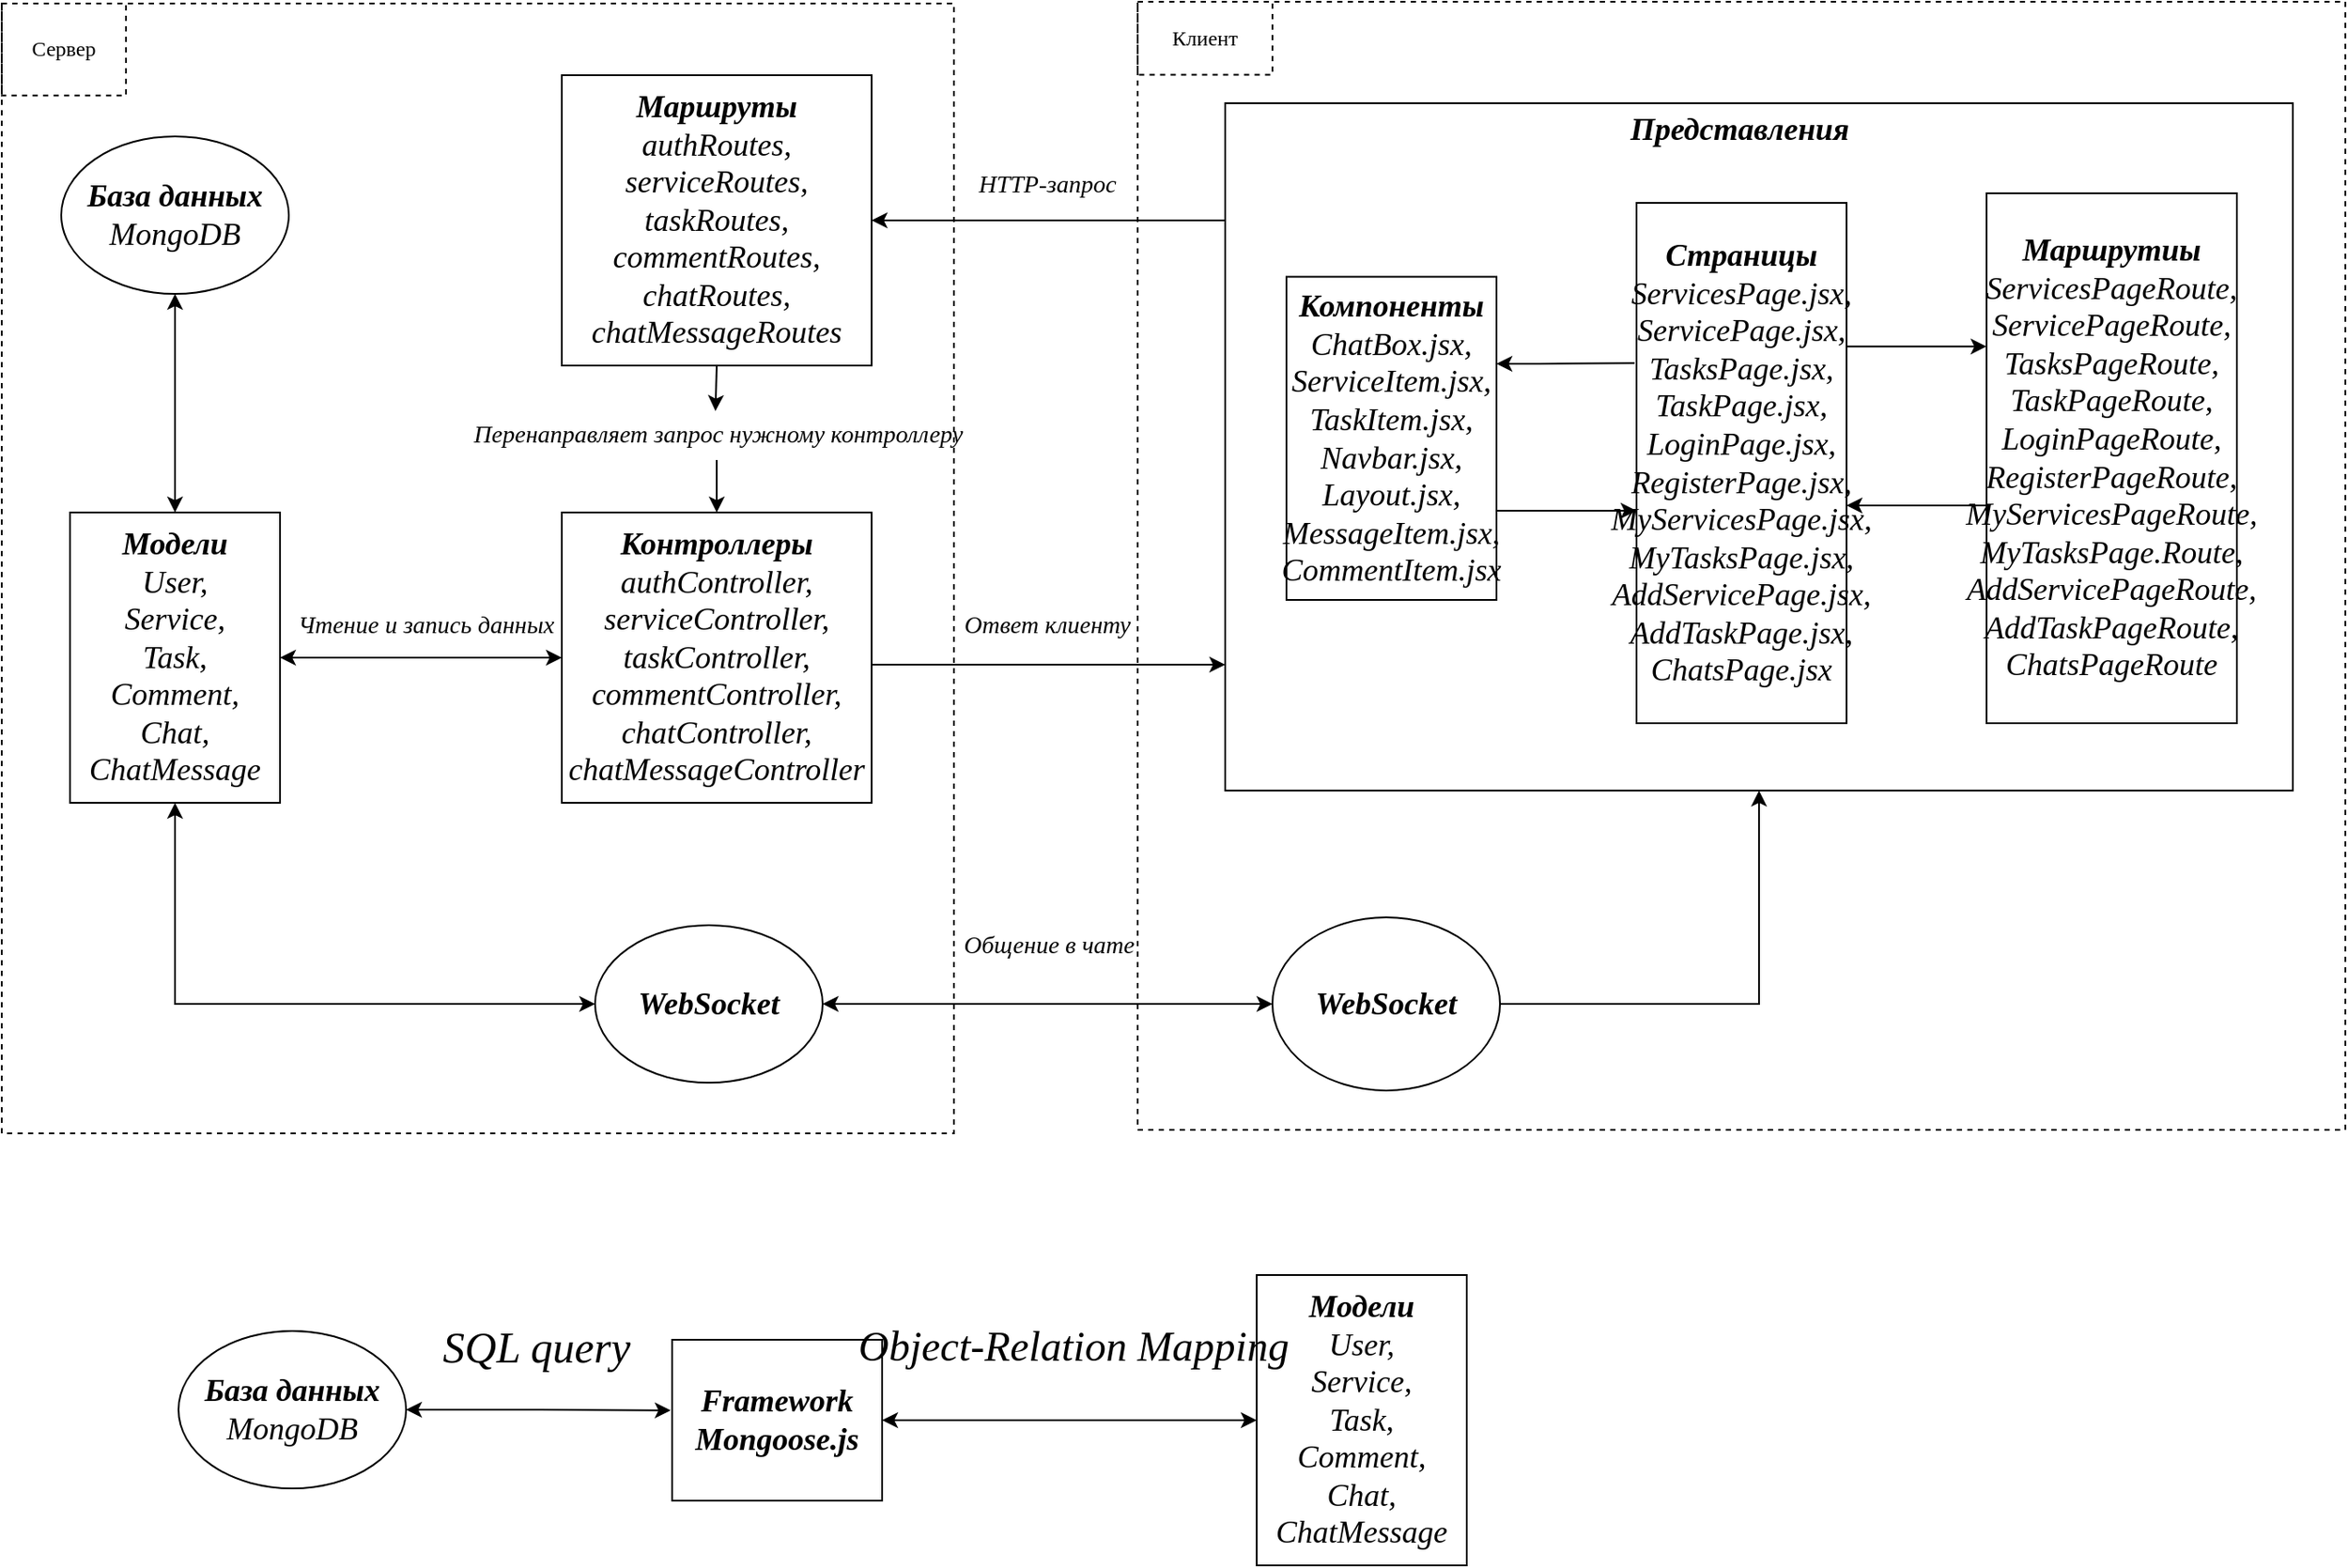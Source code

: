 <mxfile version="20.6.2" type="github">
  <diagram id="gd0Vs7x8epCB3-VAoTR1" name="Page-1">
    <mxGraphModel dx="1497" dy="802" grid="0" gridSize="10" guides="1" tooltips="1" connect="1" arrows="1" fold="1" page="1" pageScale="1" pageWidth="1600" pageHeight="1200" math="0" shadow="0">
      <root>
        <mxCell id="0" />
        <mxCell id="1" parent="0" />
        <mxCell id="AHjrq2r-RXmyC5x76Tg_-32" value="" style="group" vertex="1" connectable="0" parent="1">
          <mxGeometry x="904" y="220" width="690" height="645" as="geometry" />
        </mxCell>
        <mxCell id="AHjrq2r-RXmyC5x76Tg_-8" value="" style="rounded=0;whiteSpace=wrap;html=1;dashed=1;strokeWidth=1;fontFamily=GOST type A Regular;fontSource=https%3A%2F%2Fwebfonts.pro%2Flight-fonts%2F123-gost_type_a.html;movable=1;resizable=1;rotatable=1;deletable=1;editable=1;connectable=1;" vertex="1" parent="AHjrq2r-RXmyC5x76Tg_-32">
          <mxGeometry width="690" height="645" as="geometry" />
        </mxCell>
        <mxCell id="AHjrq2r-RXmyC5x76Tg_-9" value="Клиент" style="text;html=1;strokeColor=default;fillColor=none;align=center;verticalAlign=middle;whiteSpace=wrap;rounded=0;strokeWidth=1;fontFamily=GOST type A Regular;fontSource=https%3A%2F%2Fwebfonts.pro%2Flight-fonts%2F123-gost_type_a.html;dashed=1;movable=1;resizable=1;rotatable=1;deletable=1;editable=1;connectable=1;" vertex="1" parent="AHjrq2r-RXmyC5x76Tg_-32">
          <mxGeometry width="77" height="41.755" as="geometry" />
        </mxCell>
        <mxCell id="AHjrq2r-RXmyC5x76Tg_-24" value="&lt;span style=&quot;font-size: 18px;&quot;&gt;&lt;b&gt;WebSocket&lt;/b&gt;&lt;br&gt;&lt;/span&gt;" style="ellipse;whiteSpace=wrap;html=1;fontSize=18;fontFamily=GOST type A Regular;fontSource=https%3A%2F%2Fwebfonts.pro%2Flight-fonts%2F123-gost_type_a.html;fontStyle=2" vertex="1" parent="AHjrq2r-RXmyC5x76Tg_-32">
          <mxGeometry x="77" y="523.552" width="130" height="98.893" as="geometry" />
        </mxCell>
        <mxCell id="AHjrq2r-RXmyC5x76Tg_-31" value="" style="group" vertex="1" connectable="0" parent="1">
          <mxGeometry x="255" y="221" width="544" height="646" as="geometry" />
        </mxCell>
        <mxCell id="AHjrq2r-RXmyC5x76Tg_-21" value="" style="rounded=0;whiteSpace=wrap;html=1;dashed=1;strokeWidth=1;fontFamily=GOST type A Regular;fontSource=https%3A%2F%2Fwebfonts.pro%2Flight-fonts%2F123-gost_type_a.html;movable=1;resizable=1;rotatable=1;deletable=1;editable=1;connectable=1;" vertex="1" parent="AHjrq2r-RXmyC5x76Tg_-31">
          <mxGeometry width="544" height="646" as="geometry" />
        </mxCell>
        <mxCell id="AHjrq2r-RXmyC5x76Tg_-5" value="Сервер" style="text;html=1;strokeColor=default;fillColor=none;align=center;verticalAlign=middle;whiteSpace=wrap;rounded=0;strokeWidth=1;fontFamily=GOST type A Regular;fontSource=https%3A%2F%2Fwebfonts.pro%2Flight-fonts%2F123-gost_type_a.html;dashed=1;movable=1;resizable=1;rotatable=1;deletable=1;editable=1;connectable=1;" vertex="1" parent="AHjrq2r-RXmyC5x76Tg_-31">
          <mxGeometry width="71" height="52.597" as="geometry" />
        </mxCell>
        <mxCell id="AHjrq2r-RXmyC5x76Tg_-25" value="&lt;span style=&quot;font-size: 18px;&quot;&gt;&lt;b&gt;WebSocket&lt;/b&gt;&lt;br&gt;&lt;/span&gt;" style="ellipse;whiteSpace=wrap;html=1;fontSize=18;fontFamily=GOST type A Regular;fontSource=https%3A%2F%2Fwebfonts.pro%2Flight-fonts%2F123-gost_type_a.html;fontStyle=2;movable=1;resizable=1;rotatable=1;deletable=1;editable=1;connectable=1;" vertex="1" parent="AHjrq2r-RXmyC5x76Tg_-31">
          <mxGeometry x="339" y="527" width="130" height="90" as="geometry" />
        </mxCell>
        <mxCell id="Rleqs9U9Go9pdxazjdjM-3" value="&lt;span style=&quot;font-size: 18px;&quot;&gt;&lt;b&gt;База данных&lt;/b&gt;&lt;br&gt;MongoDB&lt;br&gt;&lt;/span&gt;" style="ellipse;whiteSpace=wrap;html=1;fontSize=18;fontFamily=GOST type A Regular;fontSource=https%3A%2F%2Fwebfonts.pro%2Flight-fonts%2F123-gost_type_a.html;fontStyle=2" parent="1" vertex="1">
          <mxGeometry x="289" y="297" width="130" height="90" as="geometry" />
        </mxCell>
        <mxCell id="JAu2rXF-X8iYknNwJSAS-2" style="edgeStyle=orthogonalEdgeStyle;rounded=0;orthogonalLoop=1;jettySize=auto;html=1;exitX=1;exitY=0.5;exitDx=0;exitDy=0;entryX=0;entryY=0.5;entryDx=0;entryDy=0;endArrow=classic;endFill=1;startArrow=classic;startFill=1;fontFamily=GOST type A Regular;fontSource=https%3A%2F%2Fwebfonts.pro%2Flight-fonts%2F123-gost_type_a.html;fontStyle=2" parent="1" source="riICpPSAZor0eneKkd08-1" target="riICpPSAZor0eneKkd08-5" edge="1">
          <mxGeometry relative="1" as="geometry" />
        </mxCell>
        <mxCell id="riICpPSAZor0eneKkd08-1" value="&lt;font&gt;&lt;span style=&quot;font-size: 18px;&quot;&gt;&lt;b&gt;Модели&lt;/b&gt;&lt;/span&gt;&lt;/font&gt;&lt;br style=&quot;font-size: 18px;&quot;&gt;&lt;font&gt;&lt;span style=&quot;font-size: 18px;&quot;&gt;User,&lt;br&gt;Service,&lt;br&gt;Task,&lt;br&gt;Comment,&lt;br&gt;Chat,&lt;br&gt;ChatMessage&lt;br&gt;&lt;/span&gt;&lt;/font&gt;" style="rounded=0;whiteSpace=wrap;html=1;fontFamily=GOST type A Regular;fontSource=https%3A%2F%2Fwebfonts.pro%2Flight-fonts%2F123-gost_type_a.html;fontStyle=2" parent="1" vertex="1">
          <mxGeometry x="294" y="512" width="120" height="166" as="geometry" />
        </mxCell>
        <mxCell id="riICpPSAZor0eneKkd08-3" style="edgeStyle=orthogonalEdgeStyle;rounded=0;orthogonalLoop=1;jettySize=auto;html=1;exitX=0.5;exitY=0;exitDx=0;exitDy=0;entryX=0.5;entryY=1;entryDx=0;entryDy=0;fontFamily=GOST type A Regular;fontSource=https%3A%2F%2Fwebfonts.pro%2Flight-fonts%2F123-gost_type_a.html;startArrow=classic;startFill=1;endArrow=classic;endFill=1;fontStyle=2" parent="1" source="riICpPSAZor0eneKkd08-1" target="Rleqs9U9Go9pdxazjdjM-3" edge="1">
          <mxGeometry relative="1" as="geometry">
            <mxPoint x="292" y="589" as="sourcePoint" />
            <mxPoint x="176" y="589" as="targetPoint" />
          </mxGeometry>
        </mxCell>
        <mxCell id="JAu2rXF-X8iYknNwJSAS-6" style="edgeStyle=orthogonalEdgeStyle;rounded=0;orthogonalLoop=1;jettySize=auto;html=1;exitX=0.5;exitY=1;exitDx=0;exitDy=0;fontFamily=GOST type A Regular;fontSource=https%3A%2F%2Fwebfonts.pro%2Flight-fonts%2F123-gost_type_a.html;fontSize=14;startArrow=none;startFill=0;endArrow=classic;endFill=1;fontStyle=2;entryX=0.497;entryY=0.034;entryDx=0;entryDy=0;entryPerimeter=0;" parent="1" source="riICpPSAZor0eneKkd08-4" target="JAu2rXF-X8iYknNwJSAS-5" edge="1">
          <mxGeometry relative="1" as="geometry" />
        </mxCell>
        <mxCell id="riICpPSAZor0eneKkd08-4" value="&lt;font&gt;&lt;span style=&quot;font-size: 18px;&quot;&gt;&lt;b&gt;Маршруты&lt;/b&gt;&lt;/span&gt;&lt;/font&gt;&lt;br style=&quot;font-size: 18px;&quot;&gt;&lt;font&gt;&lt;span style=&quot;font-size: 18px;&quot;&gt;authRoutes,&lt;br&gt;serviceRoutes,&lt;br&gt;taskRoutes,&lt;br&gt;commentRoutes,&lt;br&gt;chatRoutes,&lt;br&gt;chatMessageRoutes&lt;br&gt;&lt;/span&gt;&lt;/font&gt;" style="rounded=0;whiteSpace=wrap;html=1;fontFamily=GOST type A Regular;fontSource=https%3A%2F%2Fwebfonts.pro%2Flight-fonts%2F123-gost_type_a.html;fontStyle=2" parent="1" vertex="1">
          <mxGeometry x="575" y="262" width="177" height="166" as="geometry" />
        </mxCell>
        <mxCell id="JAu2rXF-X8iYknNwJSAS-7" style="edgeStyle=orthogonalEdgeStyle;rounded=0;orthogonalLoop=1;jettySize=auto;html=1;exitX=0.5;exitY=0;exitDx=0;exitDy=0;fontFamily=GOST type A Regular;fontSource=https%3A%2F%2Fwebfonts.pro%2Flight-fonts%2F123-gost_type_a.html;fontSize=14;startArrow=classic;startFill=1;endArrow=none;endFill=0;fontStyle=2" parent="1" source="riICpPSAZor0eneKkd08-5" target="JAu2rXF-X8iYknNwJSAS-5" edge="1">
          <mxGeometry relative="1" as="geometry" />
        </mxCell>
        <mxCell id="JAu2rXF-X8iYknNwJSAS-10" style="edgeStyle=orthogonalEdgeStyle;rounded=0;orthogonalLoop=1;jettySize=auto;html=1;exitX=1;exitY=0.5;exitDx=0;exitDy=0;fontFamily=GOST type A Regular;fontSource=https%3A%2F%2Fwebfonts.pro%2Flight-fonts%2F123-gost_type_a.html;fontSize=14;startArrow=none;startFill=0;endArrow=classic;endFill=1;fontStyle=2" parent="1" source="riICpPSAZor0eneKkd08-5" edge="1" target="JAu2rXF-X8iYknNwJSAS-1">
          <mxGeometry relative="1" as="geometry">
            <mxPoint x="975" y="599" as="targetPoint" />
            <Array as="points">
              <mxPoint x="914" y="599" />
              <mxPoint x="914" y="599" />
            </Array>
          </mxGeometry>
        </mxCell>
        <mxCell id="riICpPSAZor0eneKkd08-5" value="&lt;font data-font-src=&quot;https://webfonts.pro/light-fonts/123-gost_type_a.html&quot;&gt;&lt;font&gt;&lt;span style=&quot;font-size: 18px;&quot;&gt;&lt;b&gt;Контроллеры&lt;/b&gt;&lt;/span&gt;&lt;/font&gt;&lt;br style=&quot;font-size: 18px;&quot;&gt;&lt;/font&gt;&lt;font&gt;&lt;font data-font-src=&quot;https://webfonts.pro/light-fonts/123-gost_type_a.html&quot;&gt;&lt;span style=&quot;font-size: 18px;&quot;&gt;authController,&lt;br&gt;serviceController,&lt;br&gt;taskController,&lt;br&gt;comment&lt;/span&gt;&lt;span style=&quot;font-size: 18px;&quot;&gt;Controller,&lt;/span&gt;&lt;span style=&quot;font-size: 18px;&quot;&gt;&lt;br&gt;chat&lt;/span&gt;&lt;span style=&quot;font-size: 18px;&quot;&gt;Controller,&lt;/span&gt;&lt;span style=&quot;font-size: 18px;&quot;&gt;&lt;br&gt;chatMessage&lt;/span&gt;&lt;span style=&quot;font-size: 18px;&quot;&gt;Controller&lt;/span&gt;&lt;/font&gt;&lt;span style=&quot;font-size: 18px;&quot;&gt;&lt;br&gt;&lt;/span&gt;&lt;/font&gt;" style="rounded=0;whiteSpace=wrap;html=1;fontFamily=GOST type A Regular;fontSource=https%3A%2F%2Fwebfonts.pro%2Flight-fonts%2F123-gost_type_a.html;fontStyle=2" parent="1" vertex="1">
          <mxGeometry x="575" y="512" width="177" height="166" as="geometry" />
        </mxCell>
        <mxCell id="JAu2rXF-X8iYknNwJSAS-1" value="" style="rounded=0;whiteSpace=wrap;html=1;fontFamily=GOST type A Regular;fontSource=https%3A%2F%2Fwebfonts.pro%2Flight-fonts%2F123-gost_type_a.html;fontStyle=2" parent="1" vertex="1">
          <mxGeometry x="954" y="278" width="610" height="393" as="geometry" />
        </mxCell>
        <mxCell id="JAu2rXF-X8iYknNwJSAS-3" value="Чтение и запись данных" style="text;html=1;align=center;verticalAlign=middle;resizable=0;points=[];autosize=1;strokeColor=none;fillColor=none;fontFamily=GOST type A Regular;fontSource=https%3A%2F%2Fwebfonts.pro%2Flight-fonts%2F123-gost_type_a.html;fontStyle=2;fontSize=14;" parent="1" vertex="1">
          <mxGeometry x="428" y="562" width="137" height="29" as="geometry" />
        </mxCell>
        <mxCell id="JAu2rXF-X8iYknNwJSAS-5" value="Перенаправляет запрос нужному контроллеру" style="text;html=1;align=center;verticalAlign=middle;resizable=0;points=[];autosize=1;strokeColor=none;fillColor=none;fontSize=14;fontFamily=GOST type A Regular;fontStyle=2;fontSource=https%3A%2F%2Fwebfonts.pro%2Flight-fonts%2F123-gost_type_a.html;" parent="1" vertex="1">
          <mxGeometry x="541.5" y="453" width="244" height="29" as="geometry" />
        </mxCell>
        <mxCell id="JAu2rXF-X8iYknNwJSAS-9" value="HTTP-запрос" style="text;html=1;align=center;verticalAlign=middle;resizable=0;points=[];autosize=1;strokeColor=none;fillColor=none;fontSize=14;fontFamily=GOST type A Regular;fontSource=https%3A%2F%2Fwebfonts.pro%2Flight-fonts%2F123-gost_type_a.html;fontStyle=2" parent="1" vertex="1">
          <mxGeometry x="811" y="310" width="81" height="29" as="geometry" />
        </mxCell>
        <mxCell id="JAu2rXF-X8iYknNwJSAS-11" value="Ответ клиенту" style="text;html=1;align=center;verticalAlign=middle;resizable=0;points=[];autosize=1;strokeColor=none;fillColor=none;fontSize=14;fontFamily=GOST type A Regular;fontSource=https%3A%2F%2Fwebfonts.pro%2Flight-fonts%2F123-gost_type_a.html;fontStyle=2" parent="1" vertex="1">
          <mxGeometry x="804" y="562" width="95" height="29" as="geometry" />
        </mxCell>
        <mxCell id="AHjrq2r-RXmyC5x76Tg_-10" style="edgeStyle=orthogonalEdgeStyle;rounded=0;orthogonalLoop=1;jettySize=auto;html=1;fontFamily=GOST type A Regular;fontSource=https%3A%2F%2Fwebfonts.pro%2Flight-fonts%2F123-gost_type_a.html;fontSize=14;startArrow=classic;startFill=1;endArrow=none;endFill=0;fontStyle=2" edge="1" parent="1" source="riICpPSAZor0eneKkd08-4" target="JAu2rXF-X8iYknNwJSAS-1">
          <mxGeometry relative="1" as="geometry">
            <mxPoint x="975" y="348.29" as="targetPoint" />
            <mxPoint x="729" y="348.29" as="sourcePoint" />
            <Array as="points">
              <mxPoint x="901" y="345" />
              <mxPoint x="901" y="345" />
            </Array>
          </mxGeometry>
        </mxCell>
        <mxCell id="AHjrq2r-RXmyC5x76Tg_-12" value="&lt;font&gt;&lt;span style=&quot;font-size: 18px;&quot;&gt;&lt;b&gt;&lt;i&gt;Страницы&lt;/i&gt;&lt;/b&gt;&lt;/span&gt;&lt;/font&gt;&lt;br style=&quot;font-style: italic; font-size: 18px;&quot;&gt;&lt;font style=&quot;font-style: italic;&quot;&gt;&lt;span style=&quot;font-size: 18px;&quot;&gt;ServicesPage.jsx,&lt;br&gt;ServicePage.jsx,&lt;br&gt;&lt;/span&gt;&lt;span style=&quot;font-size: 18px;&quot;&gt;TasksPage.jsx,&lt;br&gt;TaskPage.jsx,&lt;br&gt;LoginPage.jsx,&lt;br&gt;&lt;/span&gt;&lt;span style=&quot;font-size: 18px;&quot;&gt;RegisterPage.jsx,&lt;/span&gt;&lt;span style=&quot;font-size: 18px;&quot;&gt;&lt;br&gt;&lt;/span&gt;&lt;span style=&quot;font-size: 18px;&quot;&gt;MyServicesPage.jsx,&lt;br&gt;&lt;/span&gt;&lt;span style=&quot;font-size: 18px;&quot;&gt;MyTasksPage.jsx,&lt;br&gt;AddServicePage.jsx,&lt;br&gt;&lt;/span&gt;&lt;span style=&quot;font-size: 18px;&quot;&gt;AddTaskPage.jsx,&lt;br&gt;ChatsPage.jsx&lt;/span&gt;&lt;/font&gt;" style="rounded=0;whiteSpace=wrap;html=1;strokeColor=default;strokeWidth=1;fontFamily=GOST type A Regular;fontSource=https%3A%2F%2Fwebfonts.pro%2Flight-fonts%2F123-gost_type_a.html;" vertex="1" parent="1">
          <mxGeometry x="1189" y="335" width="120" height="297.5" as="geometry" />
        </mxCell>
        <mxCell id="AHjrq2r-RXmyC5x76Tg_-13" value="&lt;b style=&quot;font-size: 18px; font-style: italic;&quot;&gt;Представления&lt;/b&gt;" style="text;html=1;strokeColor=none;fillColor=none;align=center;verticalAlign=middle;whiteSpace=wrap;rounded=0;strokeWidth=1;fontFamily=GOST type A Regular;fontSource=https%3A%2F%2Fwebfonts.pro%2Flight-fonts%2F123-gost_type_a.html;" vertex="1" parent="1">
          <mxGeometry x="1218" y="278" width="60" height="30" as="geometry" />
        </mxCell>
        <mxCell id="AHjrq2r-RXmyC5x76Tg_-14" value="&lt;font&gt;&lt;span style=&quot;font-size: 18px;&quot;&gt;&lt;b&gt;&lt;i&gt;Компоненты&lt;/i&gt;&lt;/b&gt;&lt;/span&gt;&lt;/font&gt;&lt;br style=&quot;font-style: italic; font-size: 18px;&quot;&gt;&lt;font style=&quot;font-style: italic;&quot;&gt;&lt;span style=&quot;font-size: 18px;&quot;&gt;ChatBox.jsx,&lt;br&gt;ServiceItem.jsx,&lt;br&gt;&lt;/span&gt;&lt;span style=&quot;font-size: 18px;&quot;&gt;TaskItem.jsx,&lt;br&gt;Navbar.jsx,&lt;br&gt;Layout.jsx,&lt;br&gt;&lt;/span&gt;&lt;span style=&quot;font-size: 18px;&quot;&gt;MessageItem.jsx,&lt;/span&gt;&lt;span style=&quot;font-size: 18px;&quot;&gt;&lt;br&gt;&lt;/span&gt;&lt;span style=&quot;font-size: 18px;&quot;&gt;CommentItem.jsx&lt;/span&gt;&lt;/font&gt;" style="rounded=0;whiteSpace=wrap;html=1;strokeColor=default;strokeWidth=1;fontFamily=GOST type A Regular;fontSource=https%3A%2F%2Fwebfonts.pro%2Flight-fonts%2F123-gost_type_a.html;" vertex="1" parent="1">
          <mxGeometry x="989" y="377.25" width="120" height="184.75" as="geometry" />
        </mxCell>
        <mxCell id="AHjrq2r-RXmyC5x76Tg_-16" value="&lt;font&gt;&lt;span style=&quot;font-size: 18px;&quot;&gt;&lt;b&gt;&lt;i&gt;Маршрутиы&lt;/i&gt;&lt;/b&gt;&lt;/span&gt;&lt;/font&gt;&lt;br style=&quot;font-style: italic; font-size: 18px;&quot;&gt;&lt;font style=&quot;font-style: italic;&quot;&gt;&lt;span style=&quot;font-size: 18px;&quot;&gt;ServicesPage&lt;/span&gt;&lt;span style=&quot;font-size: 18px;&quot;&gt;Route&lt;/span&gt;&lt;span style=&quot;font-size: 18px;&quot;&gt;,&lt;br&gt;ServicePage&lt;/span&gt;&lt;span style=&quot;font-size: 18px;&quot;&gt;Route&lt;/span&gt;&lt;span style=&quot;font-size: 18px;&quot;&gt;,&lt;br&gt;&lt;/span&gt;&lt;span style=&quot;font-size: 18px;&quot;&gt;TasksPage&lt;/span&gt;&lt;span style=&quot;font-size: 18px;&quot;&gt;Route&lt;/span&gt;&lt;span style=&quot;font-size: 18px;&quot;&gt;,&lt;br&gt;TaskPage&lt;/span&gt;&lt;span style=&quot;font-size: 18px;&quot;&gt;Route&lt;/span&gt;&lt;span style=&quot;font-size: 18px;&quot;&gt;,&lt;br&gt;LoginPage&lt;/span&gt;&lt;span style=&quot;font-size: 18px;&quot;&gt;Route&lt;/span&gt;&lt;span style=&quot;font-size: 18px;&quot;&gt;,&lt;br&gt;&lt;/span&gt;&lt;span style=&quot;font-size: 18px;&quot;&gt;RegisterPage&lt;/span&gt;&lt;span style=&quot;font-size: 18px;&quot;&gt;Route&lt;/span&gt;&lt;span style=&quot;font-size: 18px;&quot;&gt;,&lt;/span&gt;&lt;span style=&quot;font-size: 18px;&quot;&gt;&lt;br&gt;&lt;/span&gt;&lt;span style=&quot;font-size: 18px;&quot;&gt;MyServicesPage&lt;/span&gt;&lt;span style=&quot;font-size: 18px;&quot;&gt;Route,&lt;/span&gt;&lt;span style=&quot;font-size: 18px;&quot;&gt;&lt;br&gt;&lt;/span&gt;&lt;span style=&quot;font-size: 18px;&quot;&gt;MyTasksPage.&lt;/span&gt;&lt;span style=&quot;font-size: 18px;&quot;&gt;Route&lt;/span&gt;&lt;span style=&quot;font-size: 18px;&quot;&gt;,&lt;br&gt;AddServicePage&lt;/span&gt;&lt;span style=&quot;font-size: 18px;&quot;&gt;Route&lt;/span&gt;&lt;span style=&quot;font-size: 18px;&quot;&gt;,&lt;br&gt;&lt;/span&gt;&lt;span style=&quot;font-size: 18px;&quot;&gt;AddTaskPage&lt;/span&gt;&lt;span style=&quot;font-size: 18px;&quot;&gt;Route,&lt;/span&gt;&lt;span style=&quot;font-size: 18px;&quot;&gt;&lt;br&gt;ChatsPageRoute&lt;/span&gt;&lt;br&gt;&lt;/font&gt;" style="rounded=0;whiteSpace=wrap;html=1;strokeColor=default;strokeWidth=1;fontFamily=GOST type A Regular;fontSource=https%3A%2F%2Fwebfonts.pro%2Flight-fonts%2F123-gost_type_a.html;" vertex="1" parent="1">
          <mxGeometry x="1389" y="329.5" width="143" height="303" as="geometry" />
        </mxCell>
        <mxCell id="AHjrq2r-RXmyC5x76Tg_-17" style="edgeStyle=orthogonalEdgeStyle;rounded=0;orthogonalLoop=1;jettySize=auto;html=1;fontFamily=GOST type A Regular;fontSource=https%3A%2F%2Fwebfonts.pro%2Flight-fonts%2F123-gost_type_a.html;fontSize=14;startArrow=classic;startFill=1;endArrow=none;endFill=0;fontStyle=2;entryX=-0.009;entryY=0.308;entryDx=0;entryDy=0;entryPerimeter=0;" edge="1" parent="1" source="AHjrq2r-RXmyC5x76Tg_-14" target="AHjrq2r-RXmyC5x76Tg_-12">
          <mxGeometry relative="1" as="geometry">
            <mxPoint x="1338" y="432.004" as="targetPoint" />
            <mxPoint x="1092" y="432.0" as="sourcePoint" />
            <Array as="points">
              <mxPoint x="1133" y="427" />
              <mxPoint x="1133" y="427" />
            </Array>
          </mxGeometry>
        </mxCell>
        <mxCell id="AHjrq2r-RXmyC5x76Tg_-18" style="edgeStyle=orthogonalEdgeStyle;rounded=0;orthogonalLoop=1;jettySize=auto;html=1;fontFamily=GOST type A Regular;fontSource=https%3A%2F%2Fwebfonts.pro%2Flight-fonts%2F123-gost_type_a.html;fontSize=14;startArrow=none;startFill=0;endArrow=classic;endFill=1;fontStyle=2;" edge="1" parent="1" source="AHjrq2r-RXmyC5x76Tg_-14" target="AHjrq2r-RXmyC5x76Tg_-12">
          <mxGeometry relative="1" as="geometry">
            <mxPoint x="1174.92" y="511" as="targetPoint" />
            <mxPoint x="1092" y="511.37" as="sourcePoint" />
            <Array as="points">
              <mxPoint x="1155" y="511" />
              <mxPoint x="1155" y="511" />
            </Array>
          </mxGeometry>
        </mxCell>
        <mxCell id="AHjrq2r-RXmyC5x76Tg_-19" style="edgeStyle=orthogonalEdgeStyle;rounded=0;orthogonalLoop=1;jettySize=auto;html=1;fontFamily=GOST type A Regular;fontSource=https%3A%2F%2Fwebfonts.pro%2Flight-fonts%2F123-gost_type_a.html;fontSize=14;startArrow=none;startFill=0;endArrow=classic;endFill=1;fontStyle=2;exitX=1;exitY=0.276;exitDx=0;exitDy=0;exitPerimeter=0;" edge="1" parent="1" source="AHjrq2r-RXmyC5x76Tg_-12" target="AHjrq2r-RXmyC5x76Tg_-16">
          <mxGeometry relative="1" as="geometry">
            <mxPoint x="1186" y="521" as="targetPoint" />
            <mxPoint x="1102" y="521" as="sourcePoint" />
            <Array as="points">
              <mxPoint x="1348" y="417" />
              <mxPoint x="1348" y="417" />
            </Array>
          </mxGeometry>
        </mxCell>
        <mxCell id="AHjrq2r-RXmyC5x76Tg_-20" style="edgeStyle=orthogonalEdgeStyle;rounded=0;orthogonalLoop=1;jettySize=auto;html=1;fontFamily=GOST type A Regular;fontSource=https%3A%2F%2Fwebfonts.pro%2Flight-fonts%2F123-gost_type_a.html;fontSize=14;startArrow=none;startFill=0;endArrow=classic;endFill=1;fontStyle=2;" edge="1" parent="1" source="AHjrq2r-RXmyC5x76Tg_-16" target="AHjrq2r-RXmyC5x76Tg_-12">
          <mxGeometry relative="1" as="geometry">
            <mxPoint x="1186" y="521" as="targetPoint" />
            <mxPoint x="1102" y="521" as="sourcePoint" />
            <Array as="points">
              <mxPoint x="1337" y="508" />
              <mxPoint x="1337" y="508" />
            </Array>
          </mxGeometry>
        </mxCell>
        <mxCell id="AHjrq2r-RXmyC5x76Tg_-29" style="edgeStyle=orthogonalEdgeStyle;rounded=0;orthogonalLoop=1;jettySize=auto;html=1;fontFamily=GOST type A Regular;fontSource=https%3A%2F%2Fwebfonts.pro%2Flight-fonts%2F123-gost_type_a.html;startArrow=none;startFill=0;endArrow=classic;endFill=1;exitX=1;exitY=0.5;exitDx=0;exitDy=0;" edge="1" parent="1" source="AHjrq2r-RXmyC5x76Tg_-24" target="JAu2rXF-X8iYknNwJSAS-1">
          <mxGeometry relative="1" as="geometry" />
        </mxCell>
        <mxCell id="AHjrq2r-RXmyC5x76Tg_-26" style="edgeStyle=orthogonalEdgeStyle;rounded=0;orthogonalLoop=1;jettySize=auto;html=1;entryX=1;entryY=0.5;entryDx=0;entryDy=0;fontFamily=GOST type A Regular;fontSource=https%3A%2F%2Fwebfonts.pro%2Flight-fonts%2F123-gost_type_a.html;startArrow=classic;startFill=1;endArrow=classic;endFill=1;fontStyle=2" edge="1" parent="1" source="AHjrq2r-RXmyC5x76Tg_-24" target="AHjrq2r-RXmyC5x76Tg_-25">
          <mxGeometry relative="1" as="geometry">
            <mxPoint x="304" y="605" as="sourcePoint" />
            <mxPoint x="199.0" y="605" as="targetPoint" />
          </mxGeometry>
        </mxCell>
        <mxCell id="AHjrq2r-RXmyC5x76Tg_-33" value="Общение в чате" style="text;html=1;align=center;verticalAlign=middle;resizable=0;points=[];autosize=1;strokeColor=none;fillColor=none;fontSize=14;fontFamily=GOST type A Regular;fontSource=https%3A%2F%2Fwebfonts.pro%2Flight-fonts%2F123-gost_type_a.html;fontStyle=2" vertex="1" parent="1">
          <mxGeometry x="804" y="745" width="97" height="29" as="geometry" />
        </mxCell>
        <mxCell id="AHjrq2r-RXmyC5x76Tg_-40" style="edgeStyle=orthogonalEdgeStyle;rounded=0;orthogonalLoop=1;jettySize=auto;html=1;exitX=1;exitY=0.5;exitDx=0;exitDy=0;entryX=-0.007;entryY=0.439;entryDx=0;entryDy=0;entryPerimeter=0;fontFamily=GOST type A Regular;fontSource=https%3A%2F%2Fwebfonts.pro%2Flight-fonts%2F123-gost_type_a.html;fontSize=24;startArrow=classic;startFill=1;endArrow=classic;endFill=1;" edge="1" parent="1" source="AHjrq2r-RXmyC5x76Tg_-34" target="AHjrq2r-RXmyC5x76Tg_-36">
          <mxGeometry relative="1" as="geometry" />
        </mxCell>
        <mxCell id="AHjrq2r-RXmyC5x76Tg_-34" value="&lt;span style=&quot;font-size: 18px;&quot;&gt;&lt;b&gt;База данных&lt;/b&gt;&lt;br&gt;MongoDB&lt;br&gt;&lt;/span&gt;" style="ellipse;whiteSpace=wrap;html=1;fontSize=18;fontFamily=GOST type A Regular;fontSource=https%3A%2F%2Fwebfonts.pro%2Flight-fonts%2F123-gost_type_a.html;fontStyle=2" vertex="1" parent="1">
          <mxGeometry x="356" y="980" width="130" height="90" as="geometry" />
        </mxCell>
        <mxCell id="AHjrq2r-RXmyC5x76Tg_-35" value="&lt;font&gt;&lt;span style=&quot;font-size: 18px;&quot;&gt;&lt;b&gt;Модели&lt;/b&gt;&lt;/span&gt;&lt;/font&gt;&lt;br style=&quot;font-size: 18px;&quot;&gt;&lt;font&gt;&lt;span style=&quot;font-size: 18px;&quot;&gt;User,&lt;br&gt;Service,&lt;br&gt;Task,&lt;br&gt;Comment,&lt;br&gt;Chat,&lt;br&gt;ChatMessage&lt;br&gt;&lt;/span&gt;&lt;/font&gt;" style="rounded=0;whiteSpace=wrap;html=1;fontFamily=GOST type A Regular;fontSource=https%3A%2F%2Fwebfonts.pro%2Flight-fonts%2F123-gost_type_a.html;fontStyle=2" vertex="1" parent="1">
          <mxGeometry x="972" y="948" width="120" height="166" as="geometry" />
        </mxCell>
        <mxCell id="AHjrq2r-RXmyC5x76Tg_-39" style="edgeStyle=orthogonalEdgeStyle;rounded=0;orthogonalLoop=1;jettySize=auto;html=1;exitX=1;exitY=0.5;exitDx=0;exitDy=0;entryX=0;entryY=0.5;entryDx=0;entryDy=0;fontFamily=GOST type A Regular;fontSource=https%3A%2F%2Fwebfonts.pro%2Flight-fonts%2F123-gost_type_a.html;fontSize=24;startArrow=classic;startFill=1;endArrow=classic;endFill=1;" edge="1" parent="1" source="AHjrq2r-RXmyC5x76Tg_-36" target="AHjrq2r-RXmyC5x76Tg_-35">
          <mxGeometry relative="1" as="geometry" />
        </mxCell>
        <mxCell id="AHjrq2r-RXmyC5x76Tg_-36" value="&lt;font&gt;&lt;span style=&quot;font-size: 18px;&quot;&gt;&lt;b&gt;Framework Mongoose.js&lt;/b&gt;&lt;br&gt;&lt;/span&gt;&lt;/font&gt;" style="rounded=0;whiteSpace=wrap;html=1;fontFamily=GOST type A Regular;fontSource=https%3A%2F%2Fwebfonts.pro%2Flight-fonts%2F123-gost_type_a.html;fontStyle=2" vertex="1" parent="1">
          <mxGeometry x="638" y="985" width="120" height="92" as="geometry" />
        </mxCell>
        <mxCell id="AHjrq2r-RXmyC5x76Tg_-37" value="Object-Relation Mapping" style="text;html=1;align=center;verticalAlign=middle;resizable=0;points=[];autosize=1;strokeColor=none;fillColor=none;fontSize=24;fontFamily=GOST type A Regular;fontSource=https%3A%2F%2Fwebfonts.pro%2Flight-fonts%2F123-gost_type_a.html;fontStyle=2" vertex="1" parent="1">
          <mxGeometry x="761" y="968" width="211" height="41" as="geometry" />
        </mxCell>
        <mxCell id="AHjrq2r-RXmyC5x76Tg_-38" value="&amp;nbsp;SQL query" style="text;html=1;align=center;verticalAlign=middle;resizable=0;points=[];autosize=1;strokeColor=none;fillColor=none;fontSize=25;fontFamily=GOST type A Regular;fontSource=https%3A%2F%2Fwebfonts.pro%2Flight-fonts%2F123-gost_type_a.html;fontStyle=2" vertex="1" parent="1">
          <mxGeometry x="501" y="968" width="111" height="42" as="geometry" />
        </mxCell>
        <mxCell id="AHjrq2r-RXmyC5x76Tg_-41" style="edgeStyle=orthogonalEdgeStyle;rounded=0;orthogonalLoop=1;jettySize=auto;html=1;entryX=0.5;entryY=1;entryDx=0;entryDy=0;fontFamily=GOST type A Regular;fontSource=https%3A%2F%2Fwebfonts.pro%2Flight-fonts%2F123-gost_type_a.html;fontSize=24;startArrow=classic;startFill=1;endArrow=classic;endFill=1;" edge="1" parent="1" source="AHjrq2r-RXmyC5x76Tg_-25" target="riICpPSAZor0eneKkd08-1">
          <mxGeometry relative="1" as="geometry" />
        </mxCell>
      </root>
    </mxGraphModel>
  </diagram>
</mxfile>
